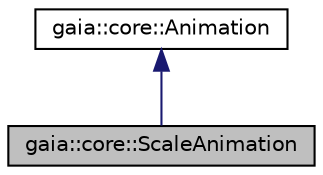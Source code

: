 digraph G
{
  edge [fontname="Helvetica",fontsize="10",labelfontname="Helvetica",labelfontsize="10"];
  node [fontname="Helvetica",fontsize="10",shape=record];
  Node1 [label="gaia::core::ScaleAnimation",height=0.2,width=0.4,color="black", fillcolor="grey75", style="filled" fontcolor="black"];
  Node2 -> Node1 [dir=back,color="midnightblue",fontsize="10",style="solid",fontname="Helvetica"];
  Node2 [label="gaia::core::Animation",height=0.2,width=0.4,color="black", fillcolor="white", style="filled",URL="$d2/d03/classgaia_1_1core_1_1_animation.html",tooltip="Abstraction for an Animation that can be applied to Widget, Surfaces, or other objects."];
}
